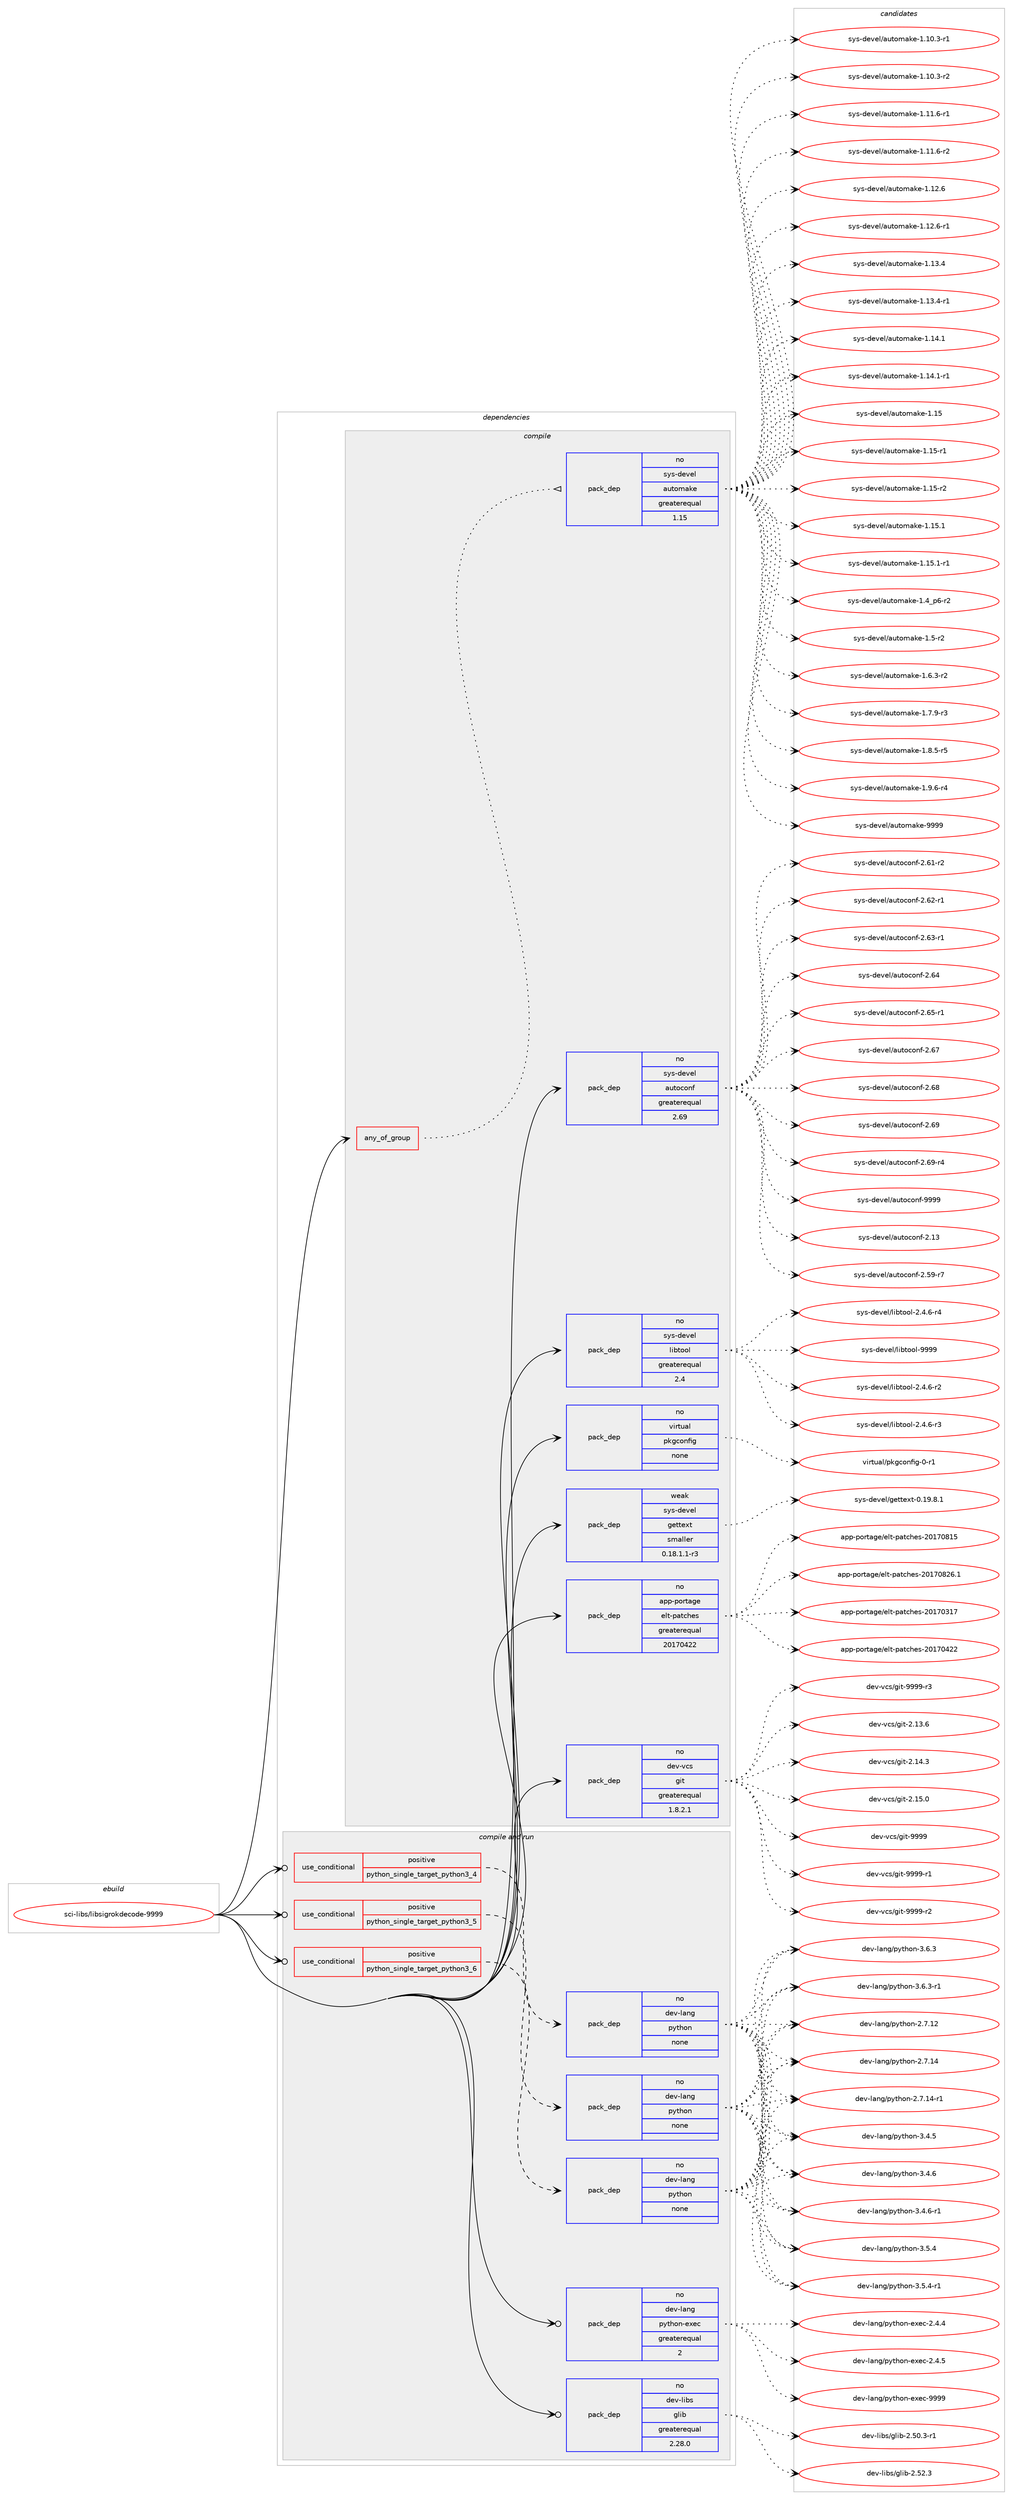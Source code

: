 digraph prolog {

# *************
# Graph options
# *************

newrank=true;
concentrate=true;
compound=true;
graph [rankdir=LR,fontname=Helvetica,fontsize=10,ranksep=1.5];#, ranksep=2.5, nodesep=0.2];
edge  [arrowhead=vee];
node  [fontname=Helvetica,fontsize=10];

# **********
# The ebuild
# **********

subgraph cluster_leftcol {
color=gray;
rank=same;
label=<<i>ebuild</i>>;
id [label="sci-libs/libsigrokdecode-9999", color=red, width=4, href="../sci-libs/libsigrokdecode-9999.svg"];
}

# ****************
# The dependencies
# ****************

subgraph cluster_midcol {
color=gray;
label=<<i>dependencies</i>>;
subgraph cluster_compile {
fillcolor="#eeeeee";
style=filled;
label=<<i>compile</i>>;
subgraph any18 {
dependency1404 [label=<<TABLE BORDER="0" CELLBORDER="1" CELLSPACING="0" CELLPADDING="4"><TR><TD CELLPADDING="10">any_of_group</TD></TR></TABLE>>, shape=none, color=red];subgraph pack981 {
dependency1405 [label=<<TABLE BORDER="0" CELLBORDER="1" CELLSPACING="0" CELLPADDING="4" WIDTH="220"><TR><TD ROWSPAN="6" CELLPADDING="30">pack_dep</TD></TR><TR><TD WIDTH="110">no</TD></TR><TR><TD>sys-devel</TD></TR><TR><TD>automake</TD></TR><TR><TD>greaterequal</TD></TR><TR><TD>1.15</TD></TR></TABLE>>, shape=none, color=blue];
}
dependency1404:e -> dependency1405:w [weight=20,style="dotted",arrowhead="oinv"];
}
id:e -> dependency1404:w [weight=20,style="solid",arrowhead="vee"];
subgraph pack982 {
dependency1406 [label=<<TABLE BORDER="0" CELLBORDER="1" CELLSPACING="0" CELLPADDING="4" WIDTH="220"><TR><TD ROWSPAN="6" CELLPADDING="30">pack_dep</TD></TR><TR><TD WIDTH="110">no</TD></TR><TR><TD>app-portage</TD></TR><TR><TD>elt-patches</TD></TR><TR><TD>greaterequal</TD></TR><TR><TD>20170422</TD></TR></TABLE>>, shape=none, color=blue];
}
id:e -> dependency1406:w [weight=20,style="solid",arrowhead="vee"];
subgraph pack983 {
dependency1407 [label=<<TABLE BORDER="0" CELLBORDER="1" CELLSPACING="0" CELLPADDING="4" WIDTH="220"><TR><TD ROWSPAN="6" CELLPADDING="30">pack_dep</TD></TR><TR><TD WIDTH="110">no</TD></TR><TR><TD>dev-vcs</TD></TR><TR><TD>git</TD></TR><TR><TD>greaterequal</TD></TR><TR><TD>1.8.2.1</TD></TR></TABLE>>, shape=none, color=blue];
}
id:e -> dependency1407:w [weight=20,style="solid",arrowhead="vee"];
subgraph pack984 {
dependency1408 [label=<<TABLE BORDER="0" CELLBORDER="1" CELLSPACING="0" CELLPADDING="4" WIDTH="220"><TR><TD ROWSPAN="6" CELLPADDING="30">pack_dep</TD></TR><TR><TD WIDTH="110">no</TD></TR><TR><TD>sys-devel</TD></TR><TR><TD>autoconf</TD></TR><TR><TD>greaterequal</TD></TR><TR><TD>2.69</TD></TR></TABLE>>, shape=none, color=blue];
}
id:e -> dependency1408:w [weight=20,style="solid",arrowhead="vee"];
subgraph pack985 {
dependency1409 [label=<<TABLE BORDER="0" CELLBORDER="1" CELLSPACING="0" CELLPADDING="4" WIDTH="220"><TR><TD ROWSPAN="6" CELLPADDING="30">pack_dep</TD></TR><TR><TD WIDTH="110">no</TD></TR><TR><TD>sys-devel</TD></TR><TR><TD>libtool</TD></TR><TR><TD>greaterequal</TD></TR><TR><TD>2.4</TD></TR></TABLE>>, shape=none, color=blue];
}
id:e -> dependency1409:w [weight=20,style="solid",arrowhead="vee"];
subgraph pack986 {
dependency1410 [label=<<TABLE BORDER="0" CELLBORDER="1" CELLSPACING="0" CELLPADDING="4" WIDTH="220"><TR><TD ROWSPAN="6" CELLPADDING="30">pack_dep</TD></TR><TR><TD WIDTH="110">no</TD></TR><TR><TD>virtual</TD></TR><TR><TD>pkgconfig</TD></TR><TR><TD>none</TD></TR><TR><TD></TD></TR></TABLE>>, shape=none, color=blue];
}
id:e -> dependency1410:w [weight=20,style="solid",arrowhead="vee"];
subgraph pack987 {
dependency1411 [label=<<TABLE BORDER="0" CELLBORDER="1" CELLSPACING="0" CELLPADDING="4" WIDTH="220"><TR><TD ROWSPAN="6" CELLPADDING="30">pack_dep</TD></TR><TR><TD WIDTH="110">weak</TD></TR><TR><TD>sys-devel</TD></TR><TR><TD>gettext</TD></TR><TR><TD>smaller</TD></TR><TR><TD>0.18.1.1-r3</TD></TR></TABLE>>, shape=none, color=blue];
}
id:e -> dependency1411:w [weight=20,style="solid",arrowhead="vee"];
}
subgraph cluster_compileandrun {
fillcolor="#eeeeee";
style=filled;
label=<<i>compile and run</i>>;
subgraph cond405 {
dependency1412 [label=<<TABLE BORDER="0" CELLBORDER="1" CELLSPACING="0" CELLPADDING="4"><TR><TD ROWSPAN="3" CELLPADDING="10">use_conditional</TD></TR><TR><TD>positive</TD></TR><TR><TD>python_single_target_python3_4</TD></TR></TABLE>>, shape=none, color=red];
subgraph pack988 {
dependency1413 [label=<<TABLE BORDER="0" CELLBORDER="1" CELLSPACING="0" CELLPADDING="4" WIDTH="220"><TR><TD ROWSPAN="6" CELLPADDING="30">pack_dep</TD></TR><TR><TD WIDTH="110">no</TD></TR><TR><TD>dev-lang</TD></TR><TR><TD>python</TD></TR><TR><TD>none</TD></TR><TR><TD></TD></TR></TABLE>>, shape=none, color=blue];
}
dependency1412:e -> dependency1413:w [weight=20,style="dashed",arrowhead="vee"];
}
id:e -> dependency1412:w [weight=20,style="solid",arrowhead="odotvee"];
subgraph cond406 {
dependency1414 [label=<<TABLE BORDER="0" CELLBORDER="1" CELLSPACING="0" CELLPADDING="4"><TR><TD ROWSPAN="3" CELLPADDING="10">use_conditional</TD></TR><TR><TD>positive</TD></TR><TR><TD>python_single_target_python3_5</TD></TR></TABLE>>, shape=none, color=red];
subgraph pack989 {
dependency1415 [label=<<TABLE BORDER="0" CELLBORDER="1" CELLSPACING="0" CELLPADDING="4" WIDTH="220"><TR><TD ROWSPAN="6" CELLPADDING="30">pack_dep</TD></TR><TR><TD WIDTH="110">no</TD></TR><TR><TD>dev-lang</TD></TR><TR><TD>python</TD></TR><TR><TD>none</TD></TR><TR><TD></TD></TR></TABLE>>, shape=none, color=blue];
}
dependency1414:e -> dependency1415:w [weight=20,style="dashed",arrowhead="vee"];
}
id:e -> dependency1414:w [weight=20,style="solid",arrowhead="odotvee"];
subgraph cond407 {
dependency1416 [label=<<TABLE BORDER="0" CELLBORDER="1" CELLSPACING="0" CELLPADDING="4"><TR><TD ROWSPAN="3" CELLPADDING="10">use_conditional</TD></TR><TR><TD>positive</TD></TR><TR><TD>python_single_target_python3_6</TD></TR></TABLE>>, shape=none, color=red];
subgraph pack990 {
dependency1417 [label=<<TABLE BORDER="0" CELLBORDER="1" CELLSPACING="0" CELLPADDING="4" WIDTH="220"><TR><TD ROWSPAN="6" CELLPADDING="30">pack_dep</TD></TR><TR><TD WIDTH="110">no</TD></TR><TR><TD>dev-lang</TD></TR><TR><TD>python</TD></TR><TR><TD>none</TD></TR><TR><TD></TD></TR></TABLE>>, shape=none, color=blue];
}
dependency1416:e -> dependency1417:w [weight=20,style="dashed",arrowhead="vee"];
}
id:e -> dependency1416:w [weight=20,style="solid",arrowhead="odotvee"];
subgraph pack991 {
dependency1418 [label=<<TABLE BORDER="0" CELLBORDER="1" CELLSPACING="0" CELLPADDING="4" WIDTH="220"><TR><TD ROWSPAN="6" CELLPADDING="30">pack_dep</TD></TR><TR><TD WIDTH="110">no</TD></TR><TR><TD>dev-lang</TD></TR><TR><TD>python-exec</TD></TR><TR><TD>greaterequal</TD></TR><TR><TD>2</TD></TR></TABLE>>, shape=none, color=blue];
}
id:e -> dependency1418:w [weight=20,style="solid",arrowhead="odotvee"];
subgraph pack992 {
dependency1419 [label=<<TABLE BORDER="0" CELLBORDER="1" CELLSPACING="0" CELLPADDING="4" WIDTH="220"><TR><TD ROWSPAN="6" CELLPADDING="30">pack_dep</TD></TR><TR><TD WIDTH="110">no</TD></TR><TR><TD>dev-libs</TD></TR><TR><TD>glib</TD></TR><TR><TD>greaterequal</TD></TR><TR><TD>2.28.0</TD></TR></TABLE>>, shape=none, color=blue];
}
id:e -> dependency1419:w [weight=20,style="solid",arrowhead="odotvee"];
}
subgraph cluster_run {
fillcolor="#eeeeee";
style=filled;
label=<<i>run</i>>;
}
}

# **************
# The candidates
# **************

subgraph cluster_choices {
rank=same;
color=gray;
label=<<i>candidates</i>>;

subgraph choice981 {
color=black;
nodesep=1;
choice11512111545100101118101108479711711611110997107101454946494846514511449 [label="sys-devel/automake-1.10.3-r1", color=red, width=4,href="../sys-devel/automake-1.10.3-r1.svg"];
choice11512111545100101118101108479711711611110997107101454946494846514511450 [label="sys-devel/automake-1.10.3-r2", color=red, width=4,href="../sys-devel/automake-1.10.3-r2.svg"];
choice11512111545100101118101108479711711611110997107101454946494946544511449 [label="sys-devel/automake-1.11.6-r1", color=red, width=4,href="../sys-devel/automake-1.11.6-r1.svg"];
choice11512111545100101118101108479711711611110997107101454946494946544511450 [label="sys-devel/automake-1.11.6-r2", color=red, width=4,href="../sys-devel/automake-1.11.6-r2.svg"];
choice1151211154510010111810110847971171161111099710710145494649504654 [label="sys-devel/automake-1.12.6", color=red, width=4,href="../sys-devel/automake-1.12.6.svg"];
choice11512111545100101118101108479711711611110997107101454946495046544511449 [label="sys-devel/automake-1.12.6-r1", color=red, width=4,href="../sys-devel/automake-1.12.6-r1.svg"];
choice1151211154510010111810110847971171161111099710710145494649514652 [label="sys-devel/automake-1.13.4", color=red, width=4,href="../sys-devel/automake-1.13.4.svg"];
choice11512111545100101118101108479711711611110997107101454946495146524511449 [label="sys-devel/automake-1.13.4-r1", color=red, width=4,href="../sys-devel/automake-1.13.4-r1.svg"];
choice1151211154510010111810110847971171161111099710710145494649524649 [label="sys-devel/automake-1.14.1", color=red, width=4,href="../sys-devel/automake-1.14.1.svg"];
choice11512111545100101118101108479711711611110997107101454946495246494511449 [label="sys-devel/automake-1.14.1-r1", color=red, width=4,href="../sys-devel/automake-1.14.1-r1.svg"];
choice115121115451001011181011084797117116111109971071014549464953 [label="sys-devel/automake-1.15", color=red, width=4,href="../sys-devel/automake-1.15.svg"];
choice1151211154510010111810110847971171161111099710710145494649534511449 [label="sys-devel/automake-1.15-r1", color=red, width=4,href="../sys-devel/automake-1.15-r1.svg"];
choice1151211154510010111810110847971171161111099710710145494649534511450 [label="sys-devel/automake-1.15-r2", color=red, width=4,href="../sys-devel/automake-1.15-r2.svg"];
choice1151211154510010111810110847971171161111099710710145494649534649 [label="sys-devel/automake-1.15.1", color=red, width=4,href="../sys-devel/automake-1.15.1.svg"];
choice11512111545100101118101108479711711611110997107101454946495346494511449 [label="sys-devel/automake-1.15.1-r1", color=red, width=4,href="../sys-devel/automake-1.15.1-r1.svg"];
choice115121115451001011181011084797117116111109971071014549465295112544511450 [label="sys-devel/automake-1.4_p6-r2", color=red, width=4,href="../sys-devel/automake-1.4_p6-r2.svg"];
choice11512111545100101118101108479711711611110997107101454946534511450 [label="sys-devel/automake-1.5-r2", color=red, width=4,href="../sys-devel/automake-1.5-r2.svg"];
choice115121115451001011181011084797117116111109971071014549465446514511450 [label="sys-devel/automake-1.6.3-r2", color=red, width=4,href="../sys-devel/automake-1.6.3-r2.svg"];
choice115121115451001011181011084797117116111109971071014549465546574511451 [label="sys-devel/automake-1.7.9-r3", color=red, width=4,href="../sys-devel/automake-1.7.9-r3.svg"];
choice115121115451001011181011084797117116111109971071014549465646534511453 [label="sys-devel/automake-1.8.5-r5", color=red, width=4,href="../sys-devel/automake-1.8.5-r5.svg"];
choice115121115451001011181011084797117116111109971071014549465746544511452 [label="sys-devel/automake-1.9.6-r4", color=red, width=4,href="../sys-devel/automake-1.9.6-r4.svg"];
choice115121115451001011181011084797117116111109971071014557575757 [label="sys-devel/automake-9999", color=red, width=4,href="../sys-devel/automake-9999.svg"];
dependency1405:e -> choice11512111545100101118101108479711711611110997107101454946494846514511449:w [style=dotted,weight="100"];
dependency1405:e -> choice11512111545100101118101108479711711611110997107101454946494846514511450:w [style=dotted,weight="100"];
dependency1405:e -> choice11512111545100101118101108479711711611110997107101454946494946544511449:w [style=dotted,weight="100"];
dependency1405:e -> choice11512111545100101118101108479711711611110997107101454946494946544511450:w [style=dotted,weight="100"];
dependency1405:e -> choice1151211154510010111810110847971171161111099710710145494649504654:w [style=dotted,weight="100"];
dependency1405:e -> choice11512111545100101118101108479711711611110997107101454946495046544511449:w [style=dotted,weight="100"];
dependency1405:e -> choice1151211154510010111810110847971171161111099710710145494649514652:w [style=dotted,weight="100"];
dependency1405:e -> choice11512111545100101118101108479711711611110997107101454946495146524511449:w [style=dotted,weight="100"];
dependency1405:e -> choice1151211154510010111810110847971171161111099710710145494649524649:w [style=dotted,weight="100"];
dependency1405:e -> choice11512111545100101118101108479711711611110997107101454946495246494511449:w [style=dotted,weight="100"];
dependency1405:e -> choice115121115451001011181011084797117116111109971071014549464953:w [style=dotted,weight="100"];
dependency1405:e -> choice1151211154510010111810110847971171161111099710710145494649534511449:w [style=dotted,weight="100"];
dependency1405:e -> choice1151211154510010111810110847971171161111099710710145494649534511450:w [style=dotted,weight="100"];
dependency1405:e -> choice1151211154510010111810110847971171161111099710710145494649534649:w [style=dotted,weight="100"];
dependency1405:e -> choice11512111545100101118101108479711711611110997107101454946495346494511449:w [style=dotted,weight="100"];
dependency1405:e -> choice115121115451001011181011084797117116111109971071014549465295112544511450:w [style=dotted,weight="100"];
dependency1405:e -> choice11512111545100101118101108479711711611110997107101454946534511450:w [style=dotted,weight="100"];
dependency1405:e -> choice115121115451001011181011084797117116111109971071014549465446514511450:w [style=dotted,weight="100"];
dependency1405:e -> choice115121115451001011181011084797117116111109971071014549465546574511451:w [style=dotted,weight="100"];
dependency1405:e -> choice115121115451001011181011084797117116111109971071014549465646534511453:w [style=dotted,weight="100"];
dependency1405:e -> choice115121115451001011181011084797117116111109971071014549465746544511452:w [style=dotted,weight="100"];
dependency1405:e -> choice115121115451001011181011084797117116111109971071014557575757:w [style=dotted,weight="100"];
}
subgraph choice982 {
color=black;
nodesep=1;
choice97112112451121111141169710310147101108116451129711699104101115455048495548514955 [label="app-portage/elt-patches-20170317", color=red, width=4,href="../app-portage/elt-patches-20170317.svg"];
choice97112112451121111141169710310147101108116451129711699104101115455048495548525050 [label="app-portage/elt-patches-20170422", color=red, width=4,href="../app-portage/elt-patches-20170422.svg"];
choice97112112451121111141169710310147101108116451129711699104101115455048495548564953 [label="app-portage/elt-patches-20170815", color=red, width=4,href="../app-portage/elt-patches-20170815.svg"];
choice971121124511211111411697103101471011081164511297116991041011154550484955485650544649 [label="app-portage/elt-patches-20170826.1", color=red, width=4,href="../app-portage/elt-patches-20170826.1.svg"];
dependency1406:e -> choice97112112451121111141169710310147101108116451129711699104101115455048495548514955:w [style=dotted,weight="100"];
dependency1406:e -> choice97112112451121111141169710310147101108116451129711699104101115455048495548525050:w [style=dotted,weight="100"];
dependency1406:e -> choice97112112451121111141169710310147101108116451129711699104101115455048495548564953:w [style=dotted,weight="100"];
dependency1406:e -> choice971121124511211111411697103101471011081164511297116991041011154550484955485650544649:w [style=dotted,weight="100"];
}
subgraph choice983 {
color=black;
nodesep=1;
choice10010111845118991154710310511645504649514654 [label="dev-vcs/git-2.13.6", color=red, width=4,href="../dev-vcs/git-2.13.6.svg"];
choice10010111845118991154710310511645504649524651 [label="dev-vcs/git-2.14.3", color=red, width=4,href="../dev-vcs/git-2.14.3.svg"];
choice10010111845118991154710310511645504649534648 [label="dev-vcs/git-2.15.0", color=red, width=4,href="../dev-vcs/git-2.15.0.svg"];
choice1001011184511899115471031051164557575757 [label="dev-vcs/git-9999", color=red, width=4,href="../dev-vcs/git-9999.svg"];
choice10010111845118991154710310511645575757574511449 [label="dev-vcs/git-9999-r1", color=red, width=4,href="../dev-vcs/git-9999-r1.svg"];
choice10010111845118991154710310511645575757574511450 [label="dev-vcs/git-9999-r2", color=red, width=4,href="../dev-vcs/git-9999-r2.svg"];
choice10010111845118991154710310511645575757574511451 [label="dev-vcs/git-9999-r3", color=red, width=4,href="../dev-vcs/git-9999-r3.svg"];
dependency1407:e -> choice10010111845118991154710310511645504649514654:w [style=dotted,weight="100"];
dependency1407:e -> choice10010111845118991154710310511645504649524651:w [style=dotted,weight="100"];
dependency1407:e -> choice10010111845118991154710310511645504649534648:w [style=dotted,weight="100"];
dependency1407:e -> choice1001011184511899115471031051164557575757:w [style=dotted,weight="100"];
dependency1407:e -> choice10010111845118991154710310511645575757574511449:w [style=dotted,weight="100"];
dependency1407:e -> choice10010111845118991154710310511645575757574511450:w [style=dotted,weight="100"];
dependency1407:e -> choice10010111845118991154710310511645575757574511451:w [style=dotted,weight="100"];
}
subgraph choice984 {
color=black;
nodesep=1;
choice115121115451001011181011084797117116111991111101024550464951 [label="sys-devel/autoconf-2.13", color=red, width=4,href="../sys-devel/autoconf-2.13.svg"];
choice1151211154510010111810110847971171161119911111010245504653574511455 [label="sys-devel/autoconf-2.59-r7", color=red, width=4,href="../sys-devel/autoconf-2.59-r7.svg"];
choice1151211154510010111810110847971171161119911111010245504654494511450 [label="sys-devel/autoconf-2.61-r2", color=red, width=4,href="../sys-devel/autoconf-2.61-r2.svg"];
choice1151211154510010111810110847971171161119911111010245504654504511449 [label="sys-devel/autoconf-2.62-r1", color=red, width=4,href="../sys-devel/autoconf-2.62-r1.svg"];
choice1151211154510010111810110847971171161119911111010245504654514511449 [label="sys-devel/autoconf-2.63-r1", color=red, width=4,href="../sys-devel/autoconf-2.63-r1.svg"];
choice115121115451001011181011084797117116111991111101024550465452 [label="sys-devel/autoconf-2.64", color=red, width=4,href="../sys-devel/autoconf-2.64.svg"];
choice1151211154510010111810110847971171161119911111010245504654534511449 [label="sys-devel/autoconf-2.65-r1", color=red, width=4,href="../sys-devel/autoconf-2.65-r1.svg"];
choice115121115451001011181011084797117116111991111101024550465455 [label="sys-devel/autoconf-2.67", color=red, width=4,href="../sys-devel/autoconf-2.67.svg"];
choice115121115451001011181011084797117116111991111101024550465456 [label="sys-devel/autoconf-2.68", color=red, width=4,href="../sys-devel/autoconf-2.68.svg"];
choice115121115451001011181011084797117116111991111101024550465457 [label="sys-devel/autoconf-2.69", color=red, width=4,href="../sys-devel/autoconf-2.69.svg"];
choice1151211154510010111810110847971171161119911111010245504654574511452 [label="sys-devel/autoconf-2.69-r4", color=red, width=4,href="../sys-devel/autoconf-2.69-r4.svg"];
choice115121115451001011181011084797117116111991111101024557575757 [label="sys-devel/autoconf-9999", color=red, width=4,href="../sys-devel/autoconf-9999.svg"];
dependency1408:e -> choice115121115451001011181011084797117116111991111101024550464951:w [style=dotted,weight="100"];
dependency1408:e -> choice1151211154510010111810110847971171161119911111010245504653574511455:w [style=dotted,weight="100"];
dependency1408:e -> choice1151211154510010111810110847971171161119911111010245504654494511450:w [style=dotted,weight="100"];
dependency1408:e -> choice1151211154510010111810110847971171161119911111010245504654504511449:w [style=dotted,weight="100"];
dependency1408:e -> choice1151211154510010111810110847971171161119911111010245504654514511449:w [style=dotted,weight="100"];
dependency1408:e -> choice115121115451001011181011084797117116111991111101024550465452:w [style=dotted,weight="100"];
dependency1408:e -> choice1151211154510010111810110847971171161119911111010245504654534511449:w [style=dotted,weight="100"];
dependency1408:e -> choice115121115451001011181011084797117116111991111101024550465455:w [style=dotted,weight="100"];
dependency1408:e -> choice115121115451001011181011084797117116111991111101024550465456:w [style=dotted,weight="100"];
dependency1408:e -> choice115121115451001011181011084797117116111991111101024550465457:w [style=dotted,weight="100"];
dependency1408:e -> choice1151211154510010111810110847971171161119911111010245504654574511452:w [style=dotted,weight="100"];
dependency1408:e -> choice115121115451001011181011084797117116111991111101024557575757:w [style=dotted,weight="100"];
}
subgraph choice985 {
color=black;
nodesep=1;
choice1151211154510010111810110847108105981161111111084550465246544511450 [label="sys-devel/libtool-2.4.6-r2", color=red, width=4,href="../sys-devel/libtool-2.4.6-r2.svg"];
choice1151211154510010111810110847108105981161111111084550465246544511451 [label="sys-devel/libtool-2.4.6-r3", color=red, width=4,href="../sys-devel/libtool-2.4.6-r3.svg"];
choice1151211154510010111810110847108105981161111111084550465246544511452 [label="sys-devel/libtool-2.4.6-r4", color=red, width=4,href="../sys-devel/libtool-2.4.6-r4.svg"];
choice1151211154510010111810110847108105981161111111084557575757 [label="sys-devel/libtool-9999", color=red, width=4,href="../sys-devel/libtool-9999.svg"];
dependency1409:e -> choice1151211154510010111810110847108105981161111111084550465246544511450:w [style=dotted,weight="100"];
dependency1409:e -> choice1151211154510010111810110847108105981161111111084550465246544511451:w [style=dotted,weight="100"];
dependency1409:e -> choice1151211154510010111810110847108105981161111111084550465246544511452:w [style=dotted,weight="100"];
dependency1409:e -> choice1151211154510010111810110847108105981161111111084557575757:w [style=dotted,weight="100"];
}
subgraph choice986 {
color=black;
nodesep=1;
choice11810511411611797108471121071039911111010210510345484511449 [label="virtual/pkgconfig-0-r1", color=red, width=4,href="../virtual/pkgconfig-0-r1.svg"];
dependency1410:e -> choice11810511411611797108471121071039911111010210510345484511449:w [style=dotted,weight="100"];
}
subgraph choice987 {
color=black;
nodesep=1;
choice1151211154510010111810110847103101116116101120116454846495746564649 [label="sys-devel/gettext-0.19.8.1", color=red, width=4,href="../sys-devel/gettext-0.19.8.1.svg"];
dependency1411:e -> choice1151211154510010111810110847103101116116101120116454846495746564649:w [style=dotted,weight="100"];
}
subgraph choice988 {
color=black;
nodesep=1;
choice10010111845108971101034711212111610411111045504655464950 [label="dev-lang/python-2.7.12", color=red, width=4,href="../dev-lang/python-2.7.12.svg"];
choice10010111845108971101034711212111610411111045504655464952 [label="dev-lang/python-2.7.14", color=red, width=4,href="../dev-lang/python-2.7.14.svg"];
choice100101118451089711010347112121116104111110455046554649524511449 [label="dev-lang/python-2.7.14-r1", color=red, width=4,href="../dev-lang/python-2.7.14-r1.svg"];
choice100101118451089711010347112121116104111110455146524653 [label="dev-lang/python-3.4.5", color=red, width=4,href="../dev-lang/python-3.4.5.svg"];
choice100101118451089711010347112121116104111110455146524654 [label="dev-lang/python-3.4.6", color=red, width=4,href="../dev-lang/python-3.4.6.svg"];
choice1001011184510897110103471121211161041111104551465246544511449 [label="dev-lang/python-3.4.6-r1", color=red, width=4,href="../dev-lang/python-3.4.6-r1.svg"];
choice100101118451089711010347112121116104111110455146534652 [label="dev-lang/python-3.5.4", color=red, width=4,href="../dev-lang/python-3.5.4.svg"];
choice1001011184510897110103471121211161041111104551465346524511449 [label="dev-lang/python-3.5.4-r1", color=red, width=4,href="../dev-lang/python-3.5.4-r1.svg"];
choice100101118451089711010347112121116104111110455146544651 [label="dev-lang/python-3.6.3", color=red, width=4,href="../dev-lang/python-3.6.3.svg"];
choice1001011184510897110103471121211161041111104551465446514511449 [label="dev-lang/python-3.6.3-r1", color=red, width=4,href="../dev-lang/python-3.6.3-r1.svg"];
dependency1413:e -> choice10010111845108971101034711212111610411111045504655464950:w [style=dotted,weight="100"];
dependency1413:e -> choice10010111845108971101034711212111610411111045504655464952:w [style=dotted,weight="100"];
dependency1413:e -> choice100101118451089711010347112121116104111110455046554649524511449:w [style=dotted,weight="100"];
dependency1413:e -> choice100101118451089711010347112121116104111110455146524653:w [style=dotted,weight="100"];
dependency1413:e -> choice100101118451089711010347112121116104111110455146524654:w [style=dotted,weight="100"];
dependency1413:e -> choice1001011184510897110103471121211161041111104551465246544511449:w [style=dotted,weight="100"];
dependency1413:e -> choice100101118451089711010347112121116104111110455146534652:w [style=dotted,weight="100"];
dependency1413:e -> choice1001011184510897110103471121211161041111104551465346524511449:w [style=dotted,weight="100"];
dependency1413:e -> choice100101118451089711010347112121116104111110455146544651:w [style=dotted,weight="100"];
dependency1413:e -> choice1001011184510897110103471121211161041111104551465446514511449:w [style=dotted,weight="100"];
}
subgraph choice989 {
color=black;
nodesep=1;
choice10010111845108971101034711212111610411111045504655464950 [label="dev-lang/python-2.7.12", color=red, width=4,href="../dev-lang/python-2.7.12.svg"];
choice10010111845108971101034711212111610411111045504655464952 [label="dev-lang/python-2.7.14", color=red, width=4,href="../dev-lang/python-2.7.14.svg"];
choice100101118451089711010347112121116104111110455046554649524511449 [label="dev-lang/python-2.7.14-r1", color=red, width=4,href="../dev-lang/python-2.7.14-r1.svg"];
choice100101118451089711010347112121116104111110455146524653 [label="dev-lang/python-3.4.5", color=red, width=4,href="../dev-lang/python-3.4.5.svg"];
choice100101118451089711010347112121116104111110455146524654 [label="dev-lang/python-3.4.6", color=red, width=4,href="../dev-lang/python-3.4.6.svg"];
choice1001011184510897110103471121211161041111104551465246544511449 [label="dev-lang/python-3.4.6-r1", color=red, width=4,href="../dev-lang/python-3.4.6-r1.svg"];
choice100101118451089711010347112121116104111110455146534652 [label="dev-lang/python-3.5.4", color=red, width=4,href="../dev-lang/python-3.5.4.svg"];
choice1001011184510897110103471121211161041111104551465346524511449 [label="dev-lang/python-3.5.4-r1", color=red, width=4,href="../dev-lang/python-3.5.4-r1.svg"];
choice100101118451089711010347112121116104111110455146544651 [label="dev-lang/python-3.6.3", color=red, width=4,href="../dev-lang/python-3.6.3.svg"];
choice1001011184510897110103471121211161041111104551465446514511449 [label="dev-lang/python-3.6.3-r1", color=red, width=4,href="../dev-lang/python-3.6.3-r1.svg"];
dependency1415:e -> choice10010111845108971101034711212111610411111045504655464950:w [style=dotted,weight="100"];
dependency1415:e -> choice10010111845108971101034711212111610411111045504655464952:w [style=dotted,weight="100"];
dependency1415:e -> choice100101118451089711010347112121116104111110455046554649524511449:w [style=dotted,weight="100"];
dependency1415:e -> choice100101118451089711010347112121116104111110455146524653:w [style=dotted,weight="100"];
dependency1415:e -> choice100101118451089711010347112121116104111110455146524654:w [style=dotted,weight="100"];
dependency1415:e -> choice1001011184510897110103471121211161041111104551465246544511449:w [style=dotted,weight="100"];
dependency1415:e -> choice100101118451089711010347112121116104111110455146534652:w [style=dotted,weight="100"];
dependency1415:e -> choice1001011184510897110103471121211161041111104551465346524511449:w [style=dotted,weight="100"];
dependency1415:e -> choice100101118451089711010347112121116104111110455146544651:w [style=dotted,weight="100"];
dependency1415:e -> choice1001011184510897110103471121211161041111104551465446514511449:w [style=dotted,weight="100"];
}
subgraph choice990 {
color=black;
nodesep=1;
choice10010111845108971101034711212111610411111045504655464950 [label="dev-lang/python-2.7.12", color=red, width=4,href="../dev-lang/python-2.7.12.svg"];
choice10010111845108971101034711212111610411111045504655464952 [label="dev-lang/python-2.7.14", color=red, width=4,href="../dev-lang/python-2.7.14.svg"];
choice100101118451089711010347112121116104111110455046554649524511449 [label="dev-lang/python-2.7.14-r1", color=red, width=4,href="../dev-lang/python-2.7.14-r1.svg"];
choice100101118451089711010347112121116104111110455146524653 [label="dev-lang/python-3.4.5", color=red, width=4,href="../dev-lang/python-3.4.5.svg"];
choice100101118451089711010347112121116104111110455146524654 [label="dev-lang/python-3.4.6", color=red, width=4,href="../dev-lang/python-3.4.6.svg"];
choice1001011184510897110103471121211161041111104551465246544511449 [label="dev-lang/python-3.4.6-r1", color=red, width=4,href="../dev-lang/python-3.4.6-r1.svg"];
choice100101118451089711010347112121116104111110455146534652 [label="dev-lang/python-3.5.4", color=red, width=4,href="../dev-lang/python-3.5.4.svg"];
choice1001011184510897110103471121211161041111104551465346524511449 [label="dev-lang/python-3.5.4-r1", color=red, width=4,href="../dev-lang/python-3.5.4-r1.svg"];
choice100101118451089711010347112121116104111110455146544651 [label="dev-lang/python-3.6.3", color=red, width=4,href="../dev-lang/python-3.6.3.svg"];
choice1001011184510897110103471121211161041111104551465446514511449 [label="dev-lang/python-3.6.3-r1", color=red, width=4,href="../dev-lang/python-3.6.3-r1.svg"];
dependency1417:e -> choice10010111845108971101034711212111610411111045504655464950:w [style=dotted,weight="100"];
dependency1417:e -> choice10010111845108971101034711212111610411111045504655464952:w [style=dotted,weight="100"];
dependency1417:e -> choice100101118451089711010347112121116104111110455046554649524511449:w [style=dotted,weight="100"];
dependency1417:e -> choice100101118451089711010347112121116104111110455146524653:w [style=dotted,weight="100"];
dependency1417:e -> choice100101118451089711010347112121116104111110455146524654:w [style=dotted,weight="100"];
dependency1417:e -> choice1001011184510897110103471121211161041111104551465246544511449:w [style=dotted,weight="100"];
dependency1417:e -> choice100101118451089711010347112121116104111110455146534652:w [style=dotted,weight="100"];
dependency1417:e -> choice1001011184510897110103471121211161041111104551465346524511449:w [style=dotted,weight="100"];
dependency1417:e -> choice100101118451089711010347112121116104111110455146544651:w [style=dotted,weight="100"];
dependency1417:e -> choice1001011184510897110103471121211161041111104551465446514511449:w [style=dotted,weight="100"];
}
subgraph choice991 {
color=black;
nodesep=1;
choice1001011184510897110103471121211161041111104510112010199455046524652 [label="dev-lang/python-exec-2.4.4", color=red, width=4,href="../dev-lang/python-exec-2.4.4.svg"];
choice1001011184510897110103471121211161041111104510112010199455046524653 [label="dev-lang/python-exec-2.4.5", color=red, width=4,href="../dev-lang/python-exec-2.4.5.svg"];
choice10010111845108971101034711212111610411111045101120101994557575757 [label="dev-lang/python-exec-9999", color=red, width=4,href="../dev-lang/python-exec-9999.svg"];
dependency1418:e -> choice1001011184510897110103471121211161041111104510112010199455046524652:w [style=dotted,weight="100"];
dependency1418:e -> choice1001011184510897110103471121211161041111104510112010199455046524653:w [style=dotted,weight="100"];
dependency1418:e -> choice10010111845108971101034711212111610411111045101120101994557575757:w [style=dotted,weight="100"];
}
subgraph choice992 {
color=black;
nodesep=1;
choice10010111845108105981154710310810598455046534846514511449 [label="dev-libs/glib-2.50.3-r1", color=red, width=4,href="../dev-libs/glib-2.50.3-r1.svg"];
choice1001011184510810598115471031081059845504653504651 [label="dev-libs/glib-2.52.3", color=red, width=4,href="../dev-libs/glib-2.52.3.svg"];
dependency1419:e -> choice10010111845108105981154710310810598455046534846514511449:w [style=dotted,weight="100"];
dependency1419:e -> choice1001011184510810598115471031081059845504653504651:w [style=dotted,weight="100"];
}
}

}
